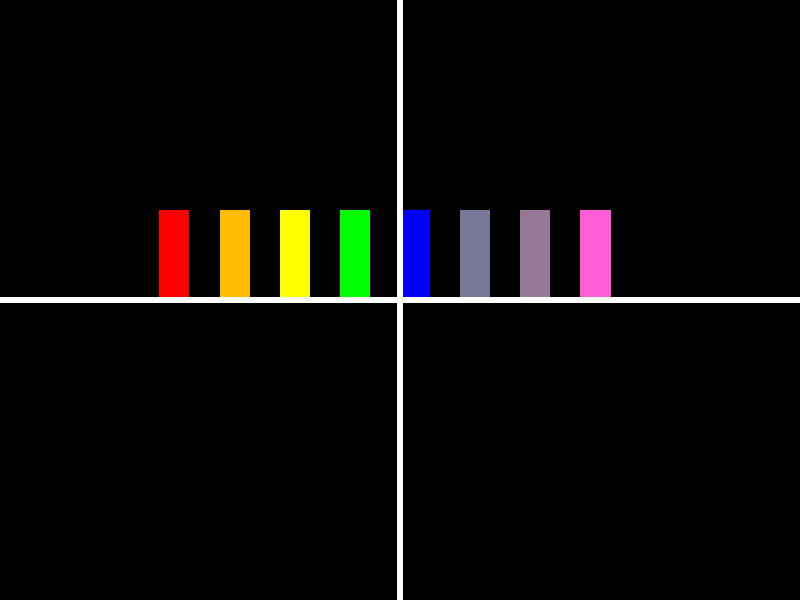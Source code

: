       #include "colors.inc"

      background { color Black }

      camera {
        location <0, 0, -20>
        look_at  <0, 0, 0>
      }

            cylinder {
        <-20, 0, 0>, <20, 0, 0>, 0.1
        texture {
          pigment { color White }
        }
      }

      cylinder {
        <0, -20, 0>, <0, 20, 0>, 0.1
        texture {
          pigment { color White }
        }
      }

      box {
        <-8, 0, 0>, <-7, 3, 0>
        texture {
          pigment { color Red }
        }
      }

      box {
        <-6, 0, 0>, <-5, 3, 0>
        texture {
          pigment { color Orange }
        }
      }

      box {
        <-4, 0, 0>, <-3, 3, 0>
        texture {
          pigment { color Yellow }
        }
      }

      box {
        <-2, 0, 0>, <-1, 3, 0>
        texture {
          pigment { color Green }
        }
      }

      box {
        <0, 0, 0>, <1, 3, 0>
        texture {
          pigment { color Blue }
        }
      }

      box {
        <2, 0, 0>, <3, 3, 0>
        texture {
          pigment { color MidnightBlue }
        }
      }

      box {
        <4, 0, 0>, <5, 3, 0>
        texture {
          pigment { color Violet }
        }
      }

      box {
        <6, 0, 0>, <7, 3, 0>
        texture {
          pigment { color SpicyPink }
        }
      }


      light_source { <0, 0, -20> color White}
